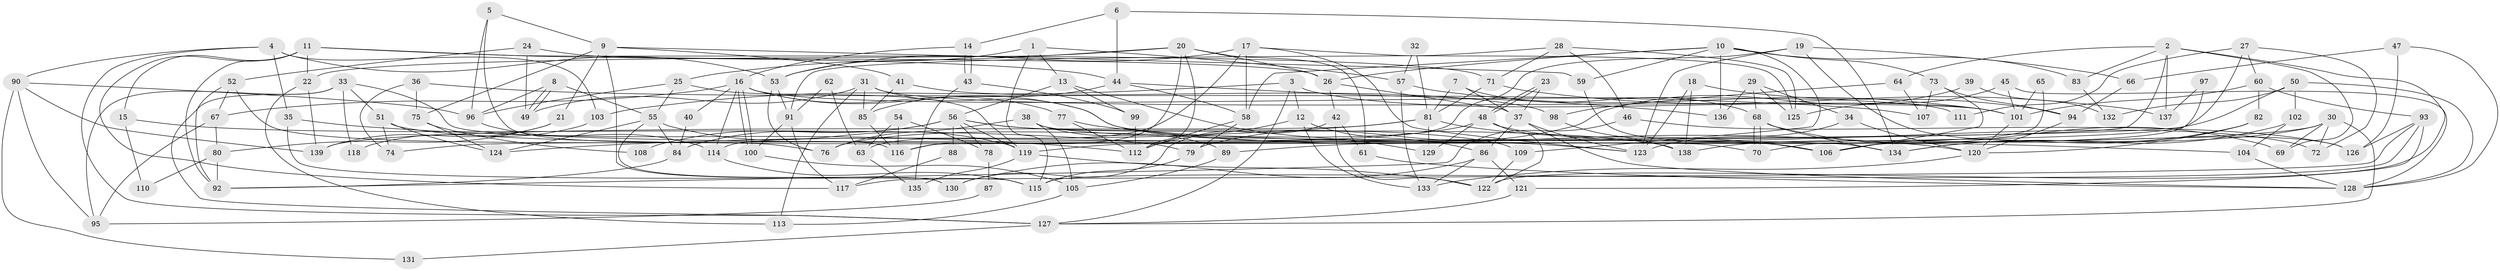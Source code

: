 // coarse degree distribution, {7: 0.12371134020618557, 9: 0.030927835051546393, 6: 0.1134020618556701, 3: 0.2268041237113402, 10: 0.020618556701030927, 8: 0.041237113402061855, 4: 0.18556701030927836, 11: 0.010309278350515464, 5: 0.14432989690721648, 2: 0.10309278350515463}
// Generated by graph-tools (version 1.1) at 2025/52/02/27/25 19:52:02]
// undirected, 139 vertices, 278 edges
graph export_dot {
graph [start="1"]
  node [color=gray90,style=filled];
  1;
  2;
  3;
  4;
  5;
  6;
  7;
  8;
  9;
  10;
  11;
  12;
  13;
  14;
  15;
  16;
  17;
  18;
  19;
  20;
  21;
  22;
  23;
  24;
  25;
  26;
  27;
  28;
  29;
  30;
  31;
  32;
  33;
  34;
  35;
  36;
  37;
  38;
  39;
  40;
  41;
  42;
  43;
  44;
  45;
  46;
  47;
  48;
  49;
  50;
  51;
  52;
  53;
  54;
  55;
  56;
  57;
  58;
  59;
  60;
  61;
  62;
  63;
  64;
  65;
  66;
  67;
  68;
  69;
  70;
  71;
  72;
  73;
  74;
  75;
  76;
  77;
  78;
  79;
  80;
  81;
  82;
  83;
  84;
  85;
  86;
  87;
  88;
  89;
  90;
  91;
  92;
  93;
  94;
  95;
  96;
  97;
  98;
  99;
  100;
  101;
  102;
  103;
  104;
  105;
  106;
  107;
  108;
  109;
  110;
  111;
  112;
  113;
  114;
  115;
  116;
  117;
  118;
  119;
  120;
  121;
  122;
  123;
  124;
  125;
  126;
  127;
  128;
  129;
  130;
  131;
  132;
  133;
  134;
  135;
  136;
  137;
  138;
  139;
  1 -- 53;
  1 -- 57;
  1 -- 13;
  1 -- 115;
  2 -- 122;
  2 -- 116;
  2 -- 64;
  2 -- 69;
  2 -- 83;
  2 -- 137;
  3 -- 101;
  3 -- 127;
  3 -- 12;
  3 -- 103;
  4 -- 35;
  4 -- 90;
  4 -- 53;
  4 -- 103;
  4 -- 127;
  5 -- 9;
  5 -- 96;
  5 -- 116;
  6 -- 44;
  6 -- 14;
  6 -- 134;
  7 -- 81;
  7 -- 68;
  7 -- 37;
  8 -- 55;
  8 -- 49;
  8 -- 49;
  8 -- 96;
  9 -- 21;
  9 -- 130;
  9 -- 41;
  9 -- 59;
  9 -- 75;
  10 -- 58;
  10 -- 59;
  10 -- 26;
  10 -- 73;
  10 -- 83;
  10 -- 109;
  10 -- 136;
  11 -- 92;
  11 -- 117;
  11 -- 15;
  11 -- 22;
  11 -- 44;
  11 -- 71;
  12 -- 112;
  12 -- 86;
  12 -- 133;
  13 -- 129;
  13 -- 56;
  13 -- 99;
  14 -- 16;
  14 -- 43;
  14 -- 43;
  15 -- 79;
  15 -- 110;
  16 -- 114;
  16 -- 100;
  16 -- 100;
  16 -- 40;
  16 -- 67;
  16 -- 77;
  16 -- 104;
  16 -- 111;
  17 -- 53;
  17 -- 123;
  17 -- 58;
  17 -- 63;
  17 -- 125;
  18 -- 94;
  18 -- 123;
  18 -- 138;
  19 -- 123;
  19 -- 114;
  19 -- 66;
  19 -- 126;
  20 -- 61;
  20 -- 26;
  20 -- 22;
  20 -- 25;
  20 -- 112;
  20 -- 116;
  21 -- 139;
  21 -- 80;
  22 -- 113;
  22 -- 139;
  23 -- 48;
  23 -- 48;
  23 -- 37;
  24 -- 49;
  24 -- 26;
  24 -- 52;
  25 -- 119;
  25 -- 55;
  25 -- 96;
  26 -- 37;
  26 -- 42;
  27 -- 119;
  27 -- 60;
  27 -- 72;
  27 -- 111;
  28 -- 125;
  28 -- 71;
  28 -- 46;
  28 -- 91;
  29 -- 136;
  29 -- 68;
  29 -- 34;
  29 -- 125;
  30 -- 138;
  30 -- 69;
  30 -- 72;
  30 -- 89;
  30 -- 127;
  31 -- 85;
  31 -- 101;
  31 -- 49;
  31 -- 113;
  31 -- 123;
  32 -- 57;
  32 -- 81;
  33 -- 127;
  33 -- 95;
  33 -- 51;
  33 -- 70;
  33 -- 118;
  34 -- 120;
  34 -- 123;
  35 -- 112;
  35 -- 115;
  36 -- 74;
  36 -- 107;
  36 -- 75;
  37 -- 123;
  37 -- 86;
  37 -- 128;
  38 -- 105;
  38 -- 76;
  38 -- 89;
  38 -- 134;
  39 -- 132;
  39 -- 79;
  40 -- 84;
  41 -- 85;
  41 -- 98;
  42 -- 122;
  42 -- 61;
  42 -- 130;
  43 -- 99;
  43 -- 135;
  44 -- 58;
  44 -- 85;
  44 -- 136;
  45 -- 125;
  45 -- 101;
  45 -- 128;
  46 -- 92;
  46 -- 126;
  47 -- 126;
  47 -- 128;
  47 -- 66;
  48 -- 72;
  48 -- 76;
  48 -- 122;
  48 -- 129;
  50 -- 128;
  50 -- 102;
  50 -- 74;
  50 -- 132;
  51 -- 124;
  51 -- 74;
  51 -- 106;
  52 -- 76;
  52 -- 67;
  52 -- 92;
  53 -- 91;
  53 -- 76;
  54 -- 116;
  54 -- 63;
  54 -- 78;
  55 -- 130;
  55 -- 84;
  55 -- 119;
  55 -- 124;
  56 -- 119;
  56 -- 78;
  56 -- 84;
  56 -- 88;
  56 -- 108;
  56 -- 109;
  56 -- 138;
  57 -- 101;
  57 -- 133;
  58 -- 112;
  58 -- 79;
  59 -- 106;
  60 -- 93;
  60 -- 82;
  60 -- 101;
  61 -- 128;
  62 -- 91;
  62 -- 63;
  63 -- 135;
  64 -- 98;
  64 -- 107;
  65 -- 70;
  65 -- 101;
  66 -- 94;
  67 -- 80;
  67 -- 95;
  68 -- 70;
  68 -- 70;
  68 -- 134;
  68 -- 69;
  71 -- 81;
  71 -- 137;
  73 -- 106;
  73 -- 94;
  73 -- 107;
  75 -- 108;
  75 -- 124;
  77 -- 120;
  77 -- 112;
  78 -- 87;
  79 -- 115;
  80 -- 92;
  80 -- 110;
  81 -- 106;
  81 -- 124;
  81 -- 129;
  81 -- 139;
  82 -- 134;
  82 -- 120;
  82 -- 106;
  83 -- 132;
  84 -- 92;
  85 -- 116;
  86 -- 121;
  86 -- 130;
  86 -- 133;
  87 -- 95;
  88 -- 117;
  89 -- 105;
  90 -- 96;
  90 -- 139;
  90 -- 95;
  90 -- 131;
  91 -- 100;
  91 -- 117;
  93 -- 121;
  93 -- 126;
  93 -- 115;
  93 -- 117;
  94 -- 120;
  96 -- 114;
  97 -- 137;
  97 -- 106;
  98 -- 138;
  99 -- 112;
  100 -- 105;
  101 -- 120;
  102 -- 104;
  102 -- 134;
  103 -- 118;
  104 -- 128;
  105 -- 113;
  109 -- 122;
  114 -- 115;
  119 -- 122;
  119 -- 135;
  120 -- 133;
  121 -- 127;
  127 -- 131;
}
